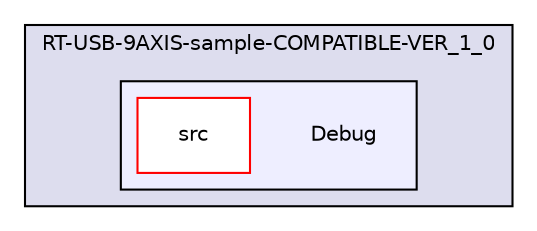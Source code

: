 digraph "Debug" {
  compound=true
  node [ fontsize="10", fontname="Helvetica"];
  edge [ labelfontsize="10", labelfontname="Helvetica"];
  subgraph clusterdir_8bf7edf78a402c0adea4d1ba183e40f4 {
    graph [ bgcolor="#ddddee", pencolor="black", label="RT-USB-9AXIS-sample-COMPATIBLE-VER_1_0" fontname="Helvetica", fontsize="10", URL="dir_8bf7edf78a402c0adea4d1ba183e40f4.html"]
  subgraph clusterdir_0f267913f73f6b4819fb7ad89e86bcad {
    graph [ bgcolor="#eeeeff", pencolor="black", label="" URL="dir_0f267913f73f6b4819fb7ad89e86bcad.html"];
    dir_0f267913f73f6b4819fb7ad89e86bcad [shape=plaintext label="Debug"];
    dir_44bc90326cb97857a09ce8850ec2d49b [shape=box label="src" color="red" fillcolor="white" style="filled" URL="dir_44bc90326cb97857a09ce8850ec2d49b.html"];
  }
  }
}
